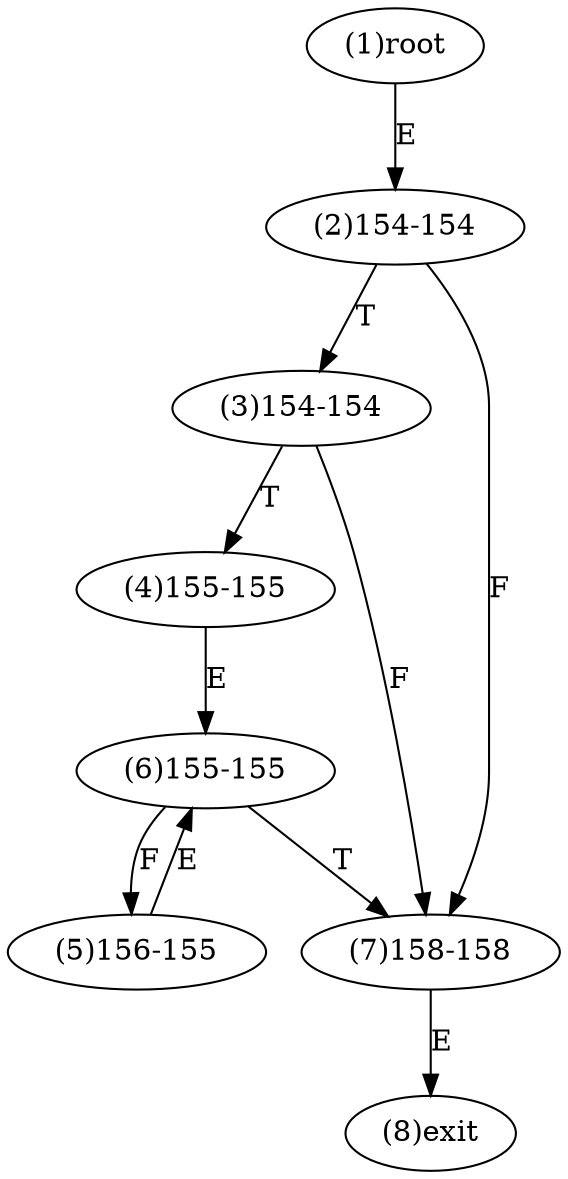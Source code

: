 digraph "" { 
1[ label="(1)root"];
2[ label="(2)154-154"];
3[ label="(3)154-154"];
4[ label="(4)155-155"];
5[ label="(5)156-155"];
6[ label="(6)155-155"];
7[ label="(7)158-158"];
8[ label="(8)exit"];
1->2[ label="E"];
2->7[ label="F"];
2->3[ label="T"];
3->7[ label="F"];
3->4[ label="T"];
4->6[ label="E"];
5->6[ label="E"];
6->5[ label="F"];
6->7[ label="T"];
7->8[ label="E"];
}